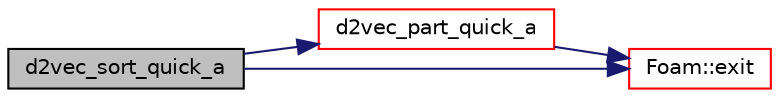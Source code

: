 digraph "d2vec_sort_quick_a"
{
  bgcolor="transparent";
  edge [fontname="Helvetica",fontsize="10",labelfontname="Helvetica",labelfontsize="10"];
  node [fontname="Helvetica",fontsize="10",shape=record];
  rankdir="LR";
  Node133 [label="d2vec_sort_quick_a",height=0.2,width=0.4,color="black", fillcolor="grey75", style="filled", fontcolor="black"];
  Node133 -> Node134 [color="midnightblue",fontsize="10",style="solid",fontname="Helvetica"];
  Node134 [label="d2vec_part_quick_a",height=0.2,width=0.4,color="red",URL="$a08939.html#ab320a506ca04dc89d5e49db3a745bb8b"];
  Node134 -> Node139 [color="midnightblue",fontsize="10",style="solid",fontname="Helvetica"];
  Node139 [label="Foam::exit",height=0.2,width=0.4,color="red",URL="$a21851.html#a06ca7250d8e89caf05243ec094843642"];
  Node133 -> Node139 [color="midnightblue",fontsize="10",style="solid",fontname="Helvetica"];
}
